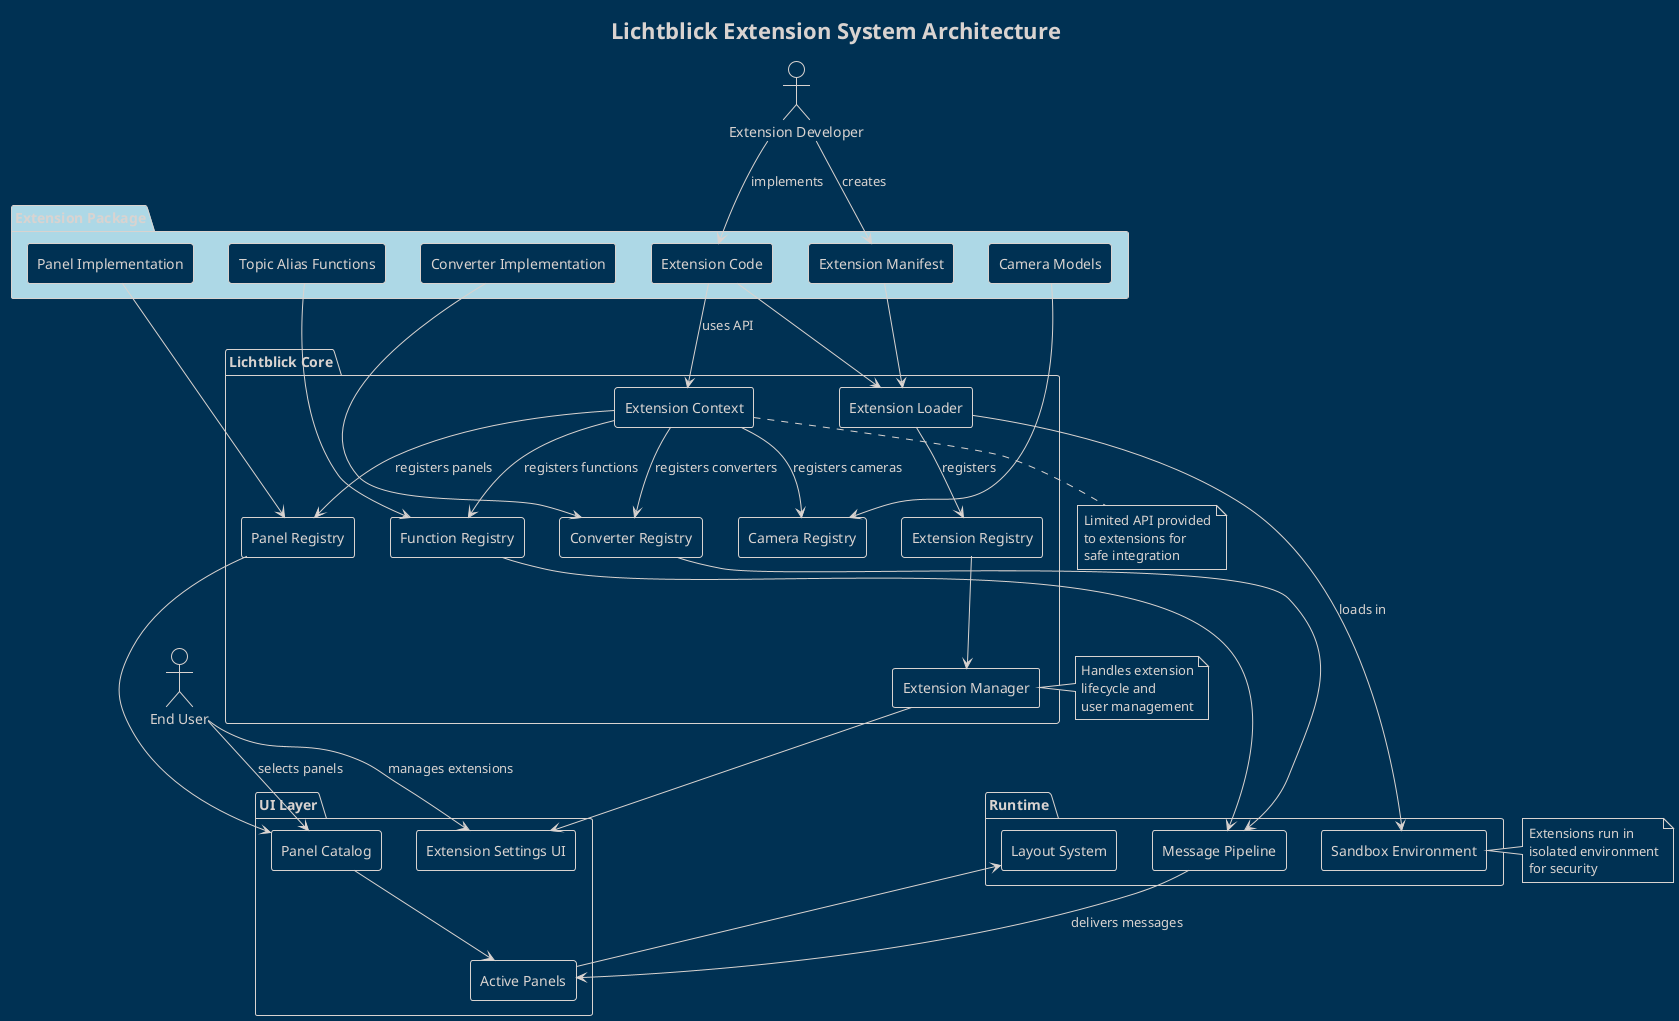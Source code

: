 @startuml extension-architecture
!theme blueprint
skinparam componentStyle rectangle

title Lichtblick Extension System Architecture

actor "Extension Developer" as Developer
actor "End User" as User

package "Extension Package" #LightBlue {
  component [Extension Manifest] as Manifest
  
  component [Extension Code] as ExtCode
  
  component [Panel Implementation] as PanelImpl
  component [Converter Implementation] as ConverterImpl
  component [Topic Alias Functions] as TopicFuncs
  component [Camera Models] as CameraModels
}

package "Lichtblick Core" {
  component [Extension Loader] as Loader
  
  component [Extension Registry] as Registry
  
  component [Extension Context] as Context
  
  component [Extension Manager] as Manager
  
  component [Panel Registry] as PanelRegistry
  component [Converter Registry] as ConverterRegistry
  component [Function Registry] as FunctionRegistry
  component [Camera Registry] as CameraRegistry
}

package "UI Layer" {
  component [Extension Settings UI] as ExtSettingsUI
  component [Panel Catalog] as PanelCatalog
  component [Active Panels] as ActivePanels
}

package "Runtime" {
  component [Sandbox Environment] as Sandbox
  
  component [Message Pipeline] as Pipeline
  component [Layout System] as Layout
}

Developer --> Manifest : creates
Developer --> ExtCode : implements

User --> ExtSettingsUI : manages extensions
User --> PanelCatalog : selects panels

Manifest --> Loader
ExtCode --> Loader

Loader --> Registry : registers
Loader --> Sandbox : loads in

Registry --> Manager
Manager --> ExtSettingsUI

ExtCode --> Context : uses API
Context --> PanelRegistry : registers panels
Context --> ConverterRegistry : registers converters
Context --> FunctionRegistry : registers functions
Context --> CameraRegistry : registers cameras

PanelImpl --> PanelRegistry
ConverterImpl --> ConverterRegistry
TopicFuncs --> FunctionRegistry
CameraModels --> CameraRegistry

PanelRegistry --> PanelCatalog
PanelCatalog --> ActivePanels

ConverterRegistry --> Pipeline
FunctionRegistry --> Pipeline

ActivePanels --> Layout
Pipeline --> ActivePanels : delivers messages

note right of Sandbox
  Extensions run in
  isolated environment
  for security
end note

note bottom of Context
  Limited API provided
  to extensions for
  safe integration
end note

note left of Manager
  Handles extension
  lifecycle and
  user management
end note

@enduml